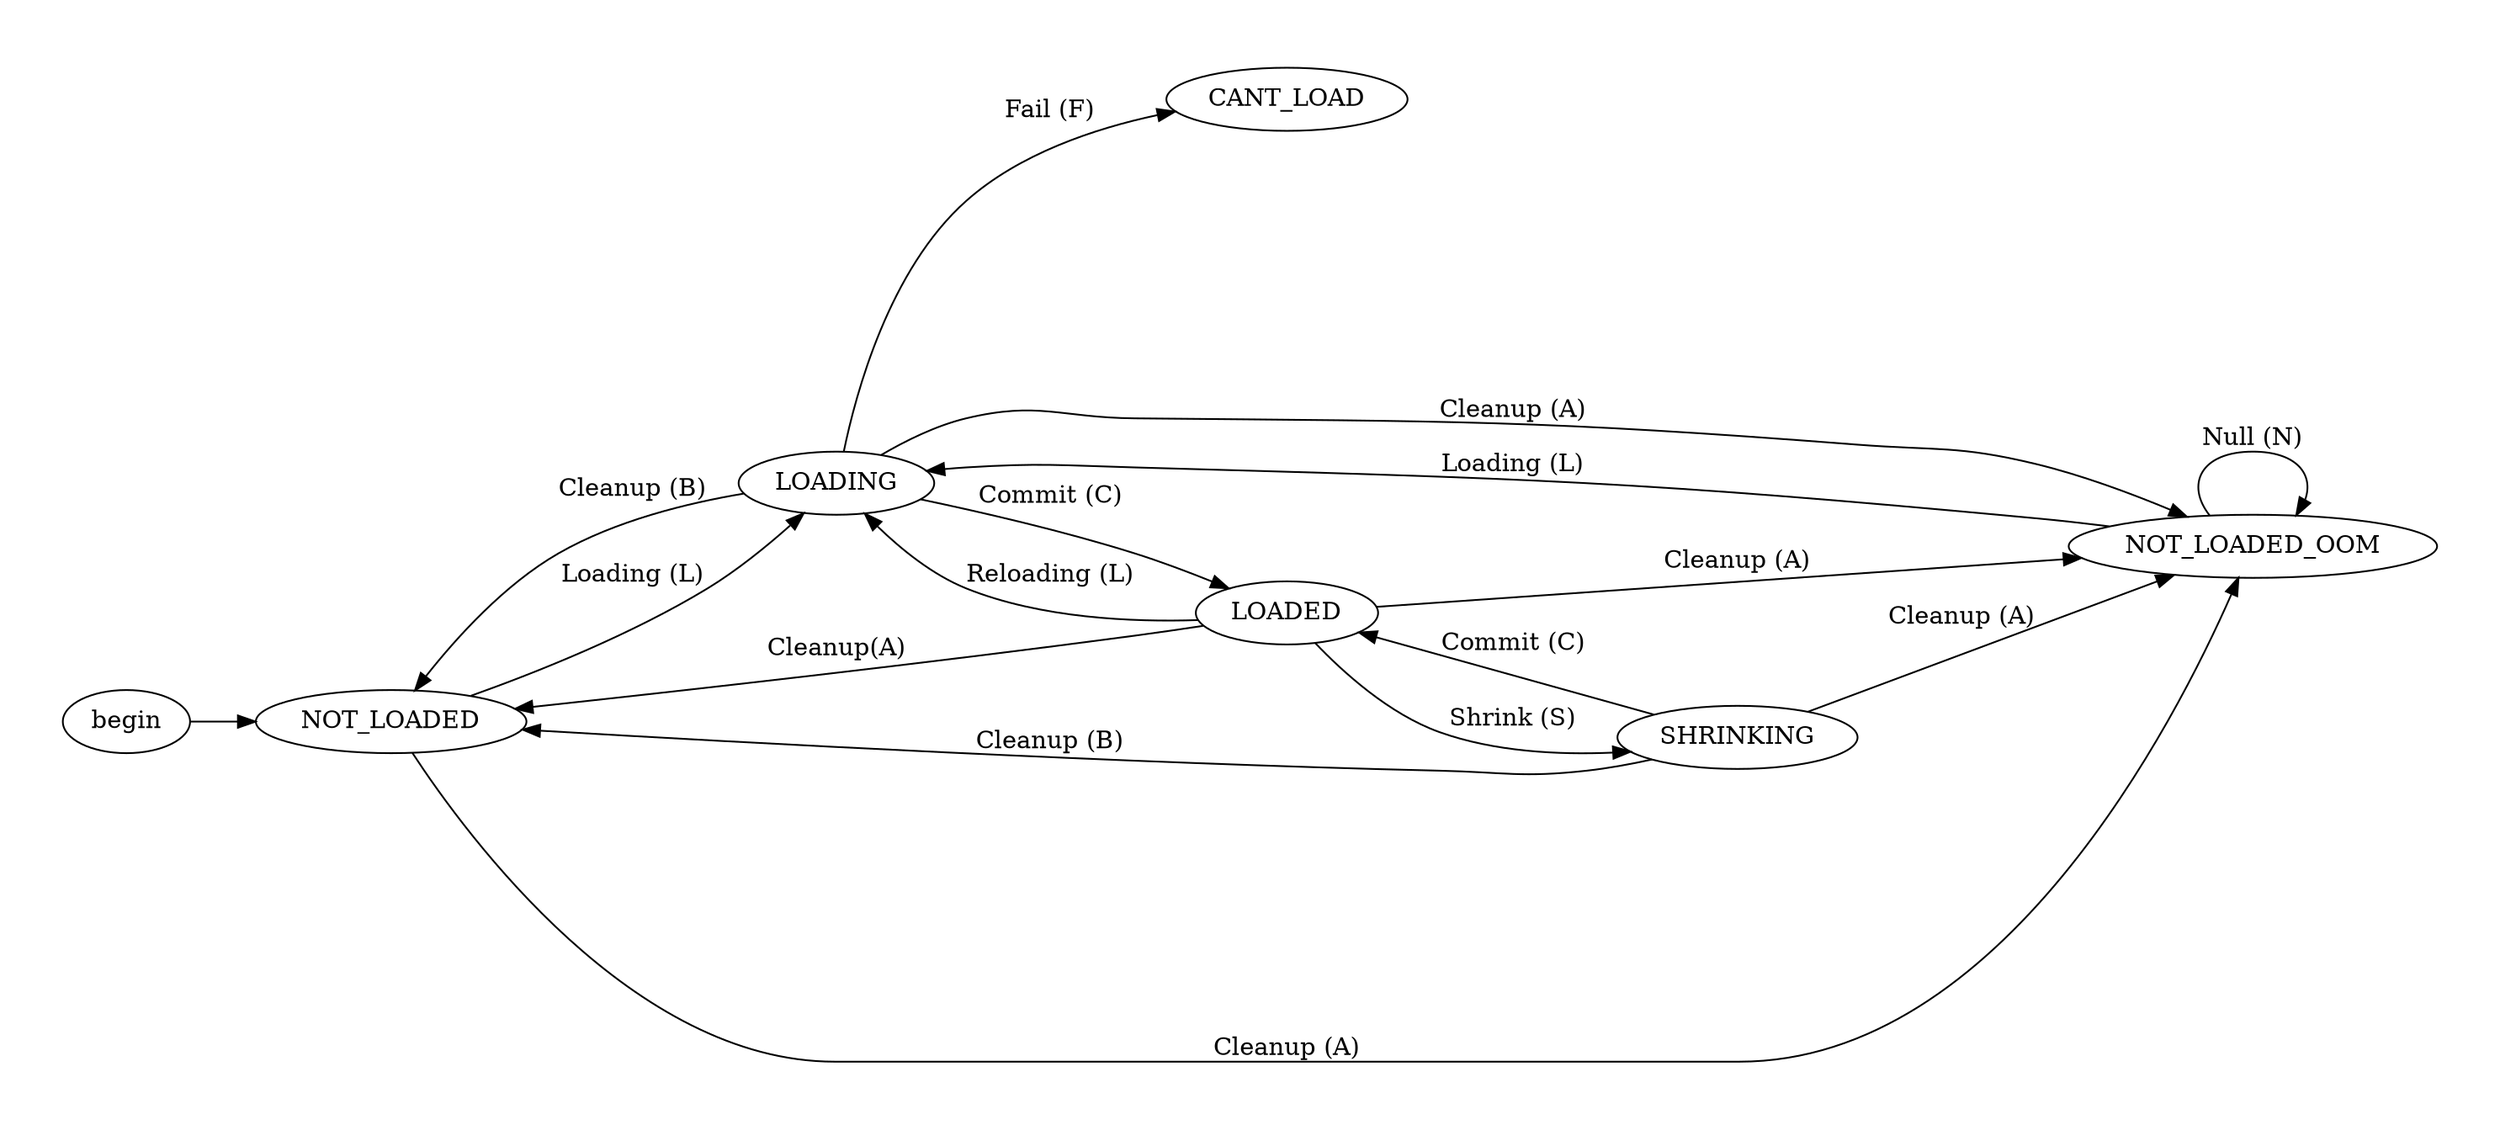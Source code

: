 digraph {
        graph [rankdir=LR, pad="0.5", ranksep="0.5", nodesep="0.5", ratio="0.3"];

	begin
	NOT_LOADED
	LOADING
	LOADED
	CANT_LOAD
	SHRINKING
	NOT_LOADED_OOM

	begin -> NOT_LOADED
	NOT_LOADED -> NOT_LOADED_OOM [label="Cleanup (A)"]
	NOT_LOADED -> LOADING [label="Loading (L)"]
	LOADED -> LOADING [label="Reloading (L)"]
	NOT_LOADED_OOM -> LOADING [label="Loading (L)"]
	LOADING -> LOADED [label="Commit (C)"]
	LOADING -> CANT_LOAD [label="Fail (F)"]
	LOADING -> NOT_LOADED_OOM [label="Cleanup (A)"]
	LOADING -> NOT_LOADED [label="Cleanup (B)"]
	LOADED -> SHRINKING [label="Shrink (S)"]
	SHRINKING -> LOADED [label="Commit (C)"] 
	SHRINKING -> NOT_LOADED_OOM [label="Cleanup (A)"]
	SHRINKING -> NOT_LOADED [label="Cleanup (B)"]
	LOADED -> NOT_LOADED_OOM [label="Cleanup (A)"]
	LOADED -> NOT_LOADED [label="Cleanup(A)"]
	NOT_LOADED_OOM -> NOT_LOADED_OOM [label="Null (N)"]
}
